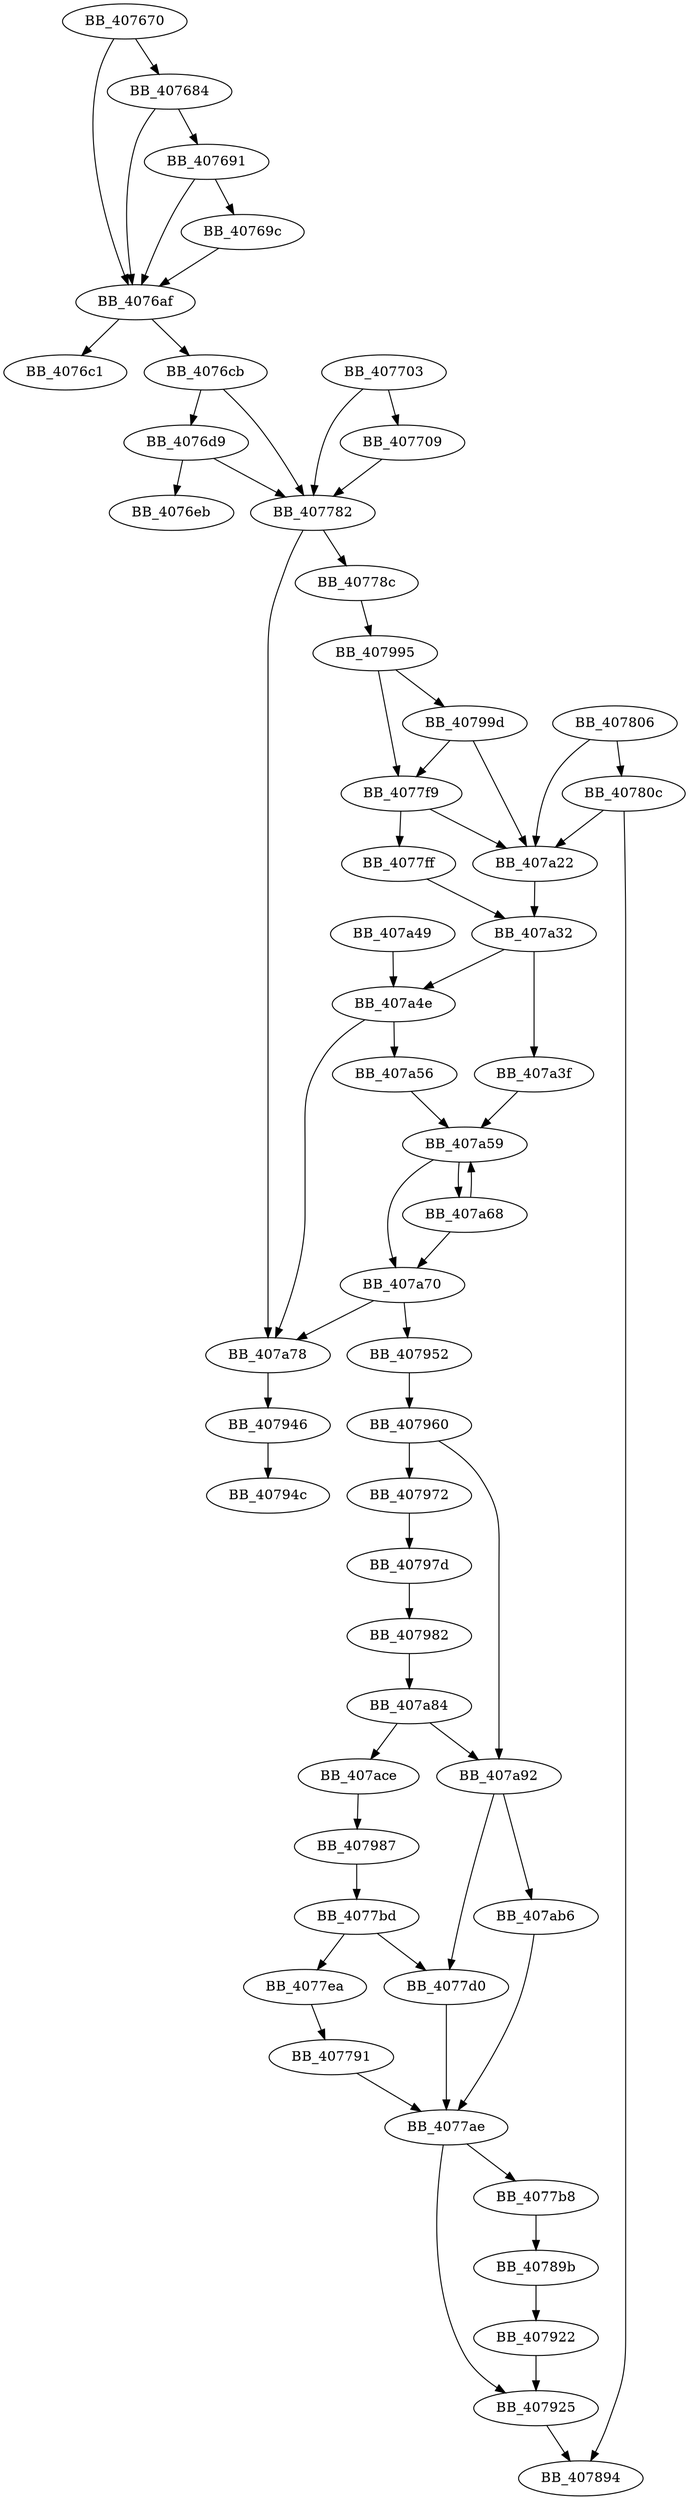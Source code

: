 DiGraph sub_407670{
BB_407670->BB_407684
BB_407670->BB_4076af
BB_407684->BB_407691
BB_407684->BB_4076af
BB_407691->BB_40769c
BB_407691->BB_4076af
BB_40769c->BB_4076af
BB_4076af->BB_4076c1
BB_4076af->BB_4076cb
BB_4076cb->BB_4076d9
BB_4076cb->BB_407782
BB_4076d9->BB_4076eb
BB_4076d9->BB_407782
BB_407703->BB_407709
BB_407703->BB_407782
BB_407709->BB_407782
BB_407782->BB_40778c
BB_407782->BB_407a78
BB_40778c->BB_407995
BB_407791->BB_4077ae
BB_4077ae->BB_4077b8
BB_4077ae->BB_407925
BB_4077b8->BB_40789b
BB_4077bd->BB_4077d0
BB_4077bd->BB_4077ea
BB_4077d0->BB_4077ae
BB_4077ea->BB_407791
BB_4077f9->BB_4077ff
BB_4077f9->BB_407a22
BB_4077ff->BB_407a32
BB_407806->BB_40780c
BB_407806->BB_407a22
BB_40780c->BB_407894
BB_40780c->BB_407a22
BB_40789b->BB_407922
BB_407922->BB_407925
BB_407925->BB_407894
BB_407946->BB_40794c
BB_407952->BB_407960
BB_407960->BB_407972
BB_407960->BB_407a92
BB_407972->BB_40797d
BB_40797d->BB_407982
BB_407982->BB_407a84
BB_407987->BB_4077bd
BB_407995->BB_4077f9
BB_407995->BB_40799d
BB_40799d->BB_4077f9
BB_40799d->BB_407a22
BB_407a22->BB_407a32
BB_407a32->BB_407a3f
BB_407a32->BB_407a4e
BB_407a3f->BB_407a59
BB_407a49->BB_407a4e
BB_407a4e->BB_407a56
BB_407a4e->BB_407a78
BB_407a56->BB_407a59
BB_407a59->BB_407a68
BB_407a59->BB_407a70
BB_407a68->BB_407a59
BB_407a68->BB_407a70
BB_407a70->BB_407952
BB_407a70->BB_407a78
BB_407a78->BB_407946
BB_407a84->BB_407a92
BB_407a84->BB_407ace
BB_407a92->BB_4077d0
BB_407a92->BB_407ab6
BB_407ab6->BB_4077ae
BB_407ace->BB_407987
}
